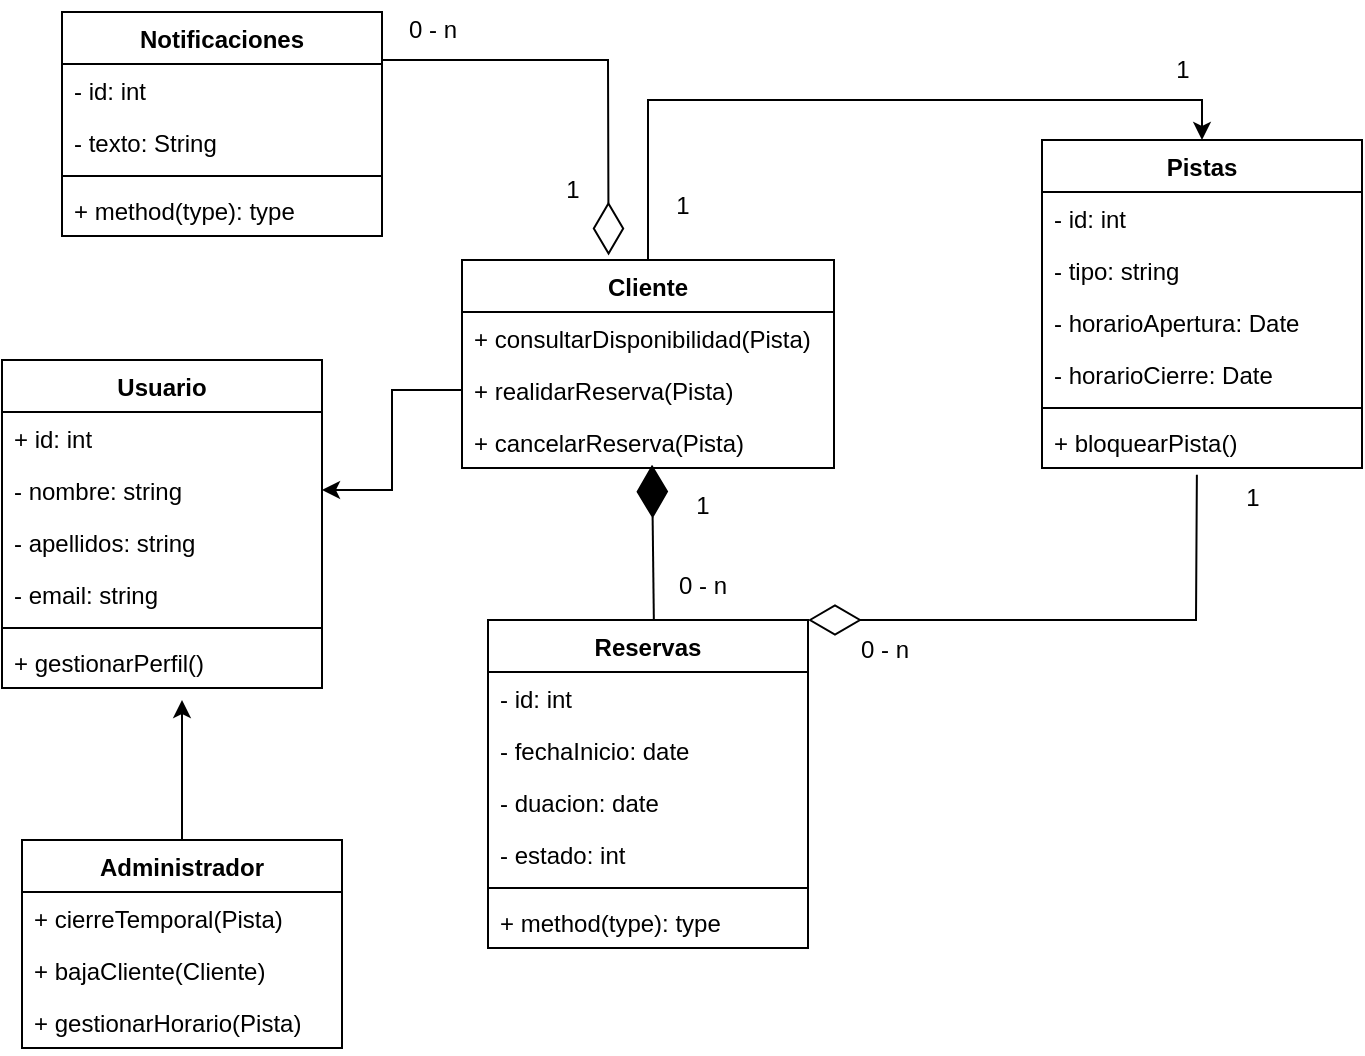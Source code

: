 <mxfile version="26.2.13">
  <diagram name="Página-1" id="p-rH8twe-OlvULmyA1bX">
    <mxGraphModel grid="1" page="1" gridSize="10" guides="1" tooltips="1" connect="1" arrows="1" fold="1" pageScale="1" pageWidth="827" pageHeight="1169" math="0" shadow="0">
      <root>
        <mxCell id="0" />
        <mxCell id="1" parent="0" />
        <mxCell id="lCCNAU_oOXx7qH9l5CWL-1" value="Usuario" style="swimlane;fontStyle=1;align=center;verticalAlign=top;childLayout=stackLayout;horizontal=1;startSize=26;horizontalStack=0;resizeParent=1;resizeParentMax=0;resizeLast=0;collapsible=1;marginBottom=0;whiteSpace=wrap;html=1;" vertex="1" parent="1">
          <mxGeometry x="30" y="150" width="160" height="164" as="geometry" />
        </mxCell>
        <mxCell id="lCCNAU_oOXx7qH9l5CWL-2" value="+ id: int&lt;div&gt;&lt;br&gt;&lt;/div&gt;" style="text;strokeColor=none;fillColor=none;align=left;verticalAlign=top;spacingLeft=4;spacingRight=4;overflow=hidden;rotatable=0;points=[[0,0.5],[1,0.5]];portConstraint=eastwest;whiteSpace=wrap;html=1;" vertex="1" parent="lCCNAU_oOXx7qH9l5CWL-1">
          <mxGeometry y="26" width="160" height="26" as="geometry" />
        </mxCell>
        <mxCell id="lCCNAU_oOXx7qH9l5CWL-7" value="- nombre: string" style="text;strokeColor=none;fillColor=none;align=left;verticalAlign=top;spacingLeft=4;spacingRight=4;overflow=hidden;rotatable=0;points=[[0,0.5],[1,0.5]];portConstraint=eastwest;whiteSpace=wrap;html=1;" vertex="1" parent="lCCNAU_oOXx7qH9l5CWL-1">
          <mxGeometry y="52" width="160" height="26" as="geometry" />
        </mxCell>
        <mxCell id="lCCNAU_oOXx7qH9l5CWL-6" value="- apellidos: string" style="text;strokeColor=none;fillColor=none;align=left;verticalAlign=top;spacingLeft=4;spacingRight=4;overflow=hidden;rotatable=0;points=[[0,0.5],[1,0.5]];portConstraint=eastwest;whiteSpace=wrap;html=1;" vertex="1" parent="lCCNAU_oOXx7qH9l5CWL-1">
          <mxGeometry y="78" width="160" height="26" as="geometry" />
        </mxCell>
        <mxCell id="lCCNAU_oOXx7qH9l5CWL-9" value="- email: string" style="text;strokeColor=none;fillColor=none;align=left;verticalAlign=top;spacingLeft=4;spacingRight=4;overflow=hidden;rotatable=0;points=[[0,0.5],[1,0.5]];portConstraint=eastwest;whiteSpace=wrap;html=1;" vertex="1" parent="lCCNAU_oOXx7qH9l5CWL-1">
          <mxGeometry y="104" width="160" height="26" as="geometry" />
        </mxCell>
        <mxCell id="lCCNAU_oOXx7qH9l5CWL-3" value="" style="line;strokeWidth=1;fillColor=none;align=left;verticalAlign=middle;spacingTop=-1;spacingLeft=3;spacingRight=3;rotatable=0;labelPosition=right;points=[];portConstraint=eastwest;strokeColor=inherit;" vertex="1" parent="lCCNAU_oOXx7qH9l5CWL-1">
          <mxGeometry y="130" width="160" height="8" as="geometry" />
        </mxCell>
        <mxCell id="lCCNAU_oOXx7qH9l5CWL-4" value="+ gestionarPerfil()" style="text;strokeColor=none;fillColor=none;align=left;verticalAlign=top;spacingLeft=4;spacingRight=4;overflow=hidden;rotatable=0;points=[[0,0.5],[1,0.5]];portConstraint=eastwest;whiteSpace=wrap;html=1;" vertex="1" parent="lCCNAU_oOXx7qH9l5CWL-1">
          <mxGeometry y="138" width="160" height="26" as="geometry" />
        </mxCell>
        <mxCell id="lCCNAU_oOXx7qH9l5CWL-51" value="" style="edgeStyle=orthogonalEdgeStyle;rounded=0;orthogonalLoop=1;jettySize=auto;html=1;" edge="1" parent="1" source="lCCNAU_oOXx7qH9l5CWL-10">
          <mxGeometry relative="1" as="geometry">
            <mxPoint x="120" y="320" as="targetPoint" />
          </mxGeometry>
        </mxCell>
        <mxCell id="lCCNAU_oOXx7qH9l5CWL-10" value="Administrador" style="swimlane;fontStyle=1;align=center;verticalAlign=top;childLayout=stackLayout;horizontal=1;startSize=26;horizontalStack=0;resizeParent=1;resizeParentMax=0;resizeLast=0;collapsible=1;marginBottom=0;whiteSpace=wrap;html=1;" vertex="1" parent="1">
          <mxGeometry x="40" y="390" width="160" height="104" as="geometry" />
        </mxCell>
        <mxCell id="lCCNAU_oOXx7qH9l5CWL-13" value="+ cierreTemporal(Pista)" style="text;strokeColor=none;fillColor=none;align=left;verticalAlign=top;spacingLeft=4;spacingRight=4;overflow=hidden;rotatable=0;points=[[0,0.5],[1,0.5]];portConstraint=eastwest;whiteSpace=wrap;html=1;" vertex="1" parent="lCCNAU_oOXx7qH9l5CWL-10">
          <mxGeometry y="26" width="160" height="26" as="geometry" />
        </mxCell>
        <mxCell id="lCCNAU_oOXx7qH9l5CWL-21" value="+ bajaCliente(Cliente)" style="text;strokeColor=none;fillColor=none;align=left;verticalAlign=top;spacingLeft=4;spacingRight=4;overflow=hidden;rotatable=0;points=[[0,0.5],[1,0.5]];portConstraint=eastwest;whiteSpace=wrap;html=1;" vertex="1" parent="lCCNAU_oOXx7qH9l5CWL-10">
          <mxGeometry y="52" width="160" height="26" as="geometry" />
        </mxCell>
        <mxCell id="lCCNAU_oOXx7qH9l5CWL-20" value="+ gestionarHorario(Pista)" style="text;strokeColor=none;fillColor=none;align=left;verticalAlign=top;spacingLeft=4;spacingRight=4;overflow=hidden;rotatable=0;points=[[0,0.5],[1,0.5]];portConstraint=eastwest;whiteSpace=wrap;html=1;" vertex="1" parent="lCCNAU_oOXx7qH9l5CWL-10">
          <mxGeometry y="78" width="160" height="26" as="geometry" />
        </mxCell>
        <mxCell id="lCCNAU_oOXx7qH9l5CWL-52" style="edgeStyle=orthogonalEdgeStyle;rounded=0;orthogonalLoop=1;jettySize=auto;html=1;exitX=0.5;exitY=0;exitDx=0;exitDy=0;entryX=0.5;entryY=0;entryDx=0;entryDy=0;" edge="1" parent="1" source="lCCNAU_oOXx7qH9l5CWL-14" target="lCCNAU_oOXx7qH9l5CWL-26">
          <mxGeometry relative="1" as="geometry" />
        </mxCell>
        <mxCell id="lCCNAU_oOXx7qH9l5CWL-14" value="Cliente" style="swimlane;fontStyle=1;align=center;verticalAlign=top;childLayout=stackLayout;horizontal=1;startSize=26;horizontalStack=0;resizeParent=1;resizeParentMax=0;resizeLast=0;collapsible=1;marginBottom=0;whiteSpace=wrap;html=1;" vertex="1" parent="1">
          <mxGeometry x="260" y="100" width="186" height="104" as="geometry" />
        </mxCell>
        <mxCell id="lCCNAU_oOXx7qH9l5CWL-17" value="+ consultarDisponibilidad(Pista)" style="text;strokeColor=none;fillColor=none;align=left;verticalAlign=top;spacingLeft=4;spacingRight=4;overflow=hidden;rotatable=0;points=[[0,0.5],[1,0.5]];portConstraint=eastwest;whiteSpace=wrap;html=1;" vertex="1" parent="lCCNAU_oOXx7qH9l5CWL-14">
          <mxGeometry y="26" width="186" height="26" as="geometry" />
        </mxCell>
        <mxCell id="lCCNAU_oOXx7qH9l5CWL-19" value="+ realidarReserva(Pista)" style="text;strokeColor=none;fillColor=none;align=left;verticalAlign=top;spacingLeft=4;spacingRight=4;overflow=hidden;rotatable=0;points=[[0,0.5],[1,0.5]];portConstraint=eastwest;whiteSpace=wrap;html=1;" vertex="1" parent="lCCNAU_oOXx7qH9l5CWL-14">
          <mxGeometry y="52" width="186" height="26" as="geometry" />
        </mxCell>
        <mxCell id="lCCNAU_oOXx7qH9l5CWL-18" value="+ cancelarReserva(Pista)" style="text;strokeColor=none;fillColor=none;align=left;verticalAlign=top;spacingLeft=4;spacingRight=4;overflow=hidden;rotatable=0;points=[[0,0.5],[1,0.5]];portConstraint=eastwest;whiteSpace=wrap;html=1;" vertex="1" parent="lCCNAU_oOXx7qH9l5CWL-14">
          <mxGeometry y="78" width="186" height="26" as="geometry" />
        </mxCell>
        <mxCell id="lCCNAU_oOXx7qH9l5CWL-26" value="Pistas" style="swimlane;fontStyle=1;align=center;verticalAlign=top;childLayout=stackLayout;horizontal=1;startSize=26;horizontalStack=0;resizeParent=1;resizeParentMax=0;resizeLast=0;collapsible=1;marginBottom=0;whiteSpace=wrap;html=1;" vertex="1" parent="1">
          <mxGeometry x="550" y="40" width="160" height="164" as="geometry" />
        </mxCell>
        <mxCell id="lCCNAU_oOXx7qH9l5CWL-33" value="- id: int" style="text;strokeColor=none;fillColor=none;align=left;verticalAlign=top;spacingLeft=4;spacingRight=4;overflow=hidden;rotatable=0;points=[[0,0.5],[1,0.5]];portConstraint=eastwest;whiteSpace=wrap;html=1;" vertex="1" parent="lCCNAU_oOXx7qH9l5CWL-26">
          <mxGeometry y="26" width="160" height="26" as="geometry" />
        </mxCell>
        <mxCell id="lCCNAU_oOXx7qH9l5CWL-27" value="- tipo: string" style="text;strokeColor=none;fillColor=none;align=left;verticalAlign=top;spacingLeft=4;spacingRight=4;overflow=hidden;rotatable=0;points=[[0,0.5],[1,0.5]];portConstraint=eastwest;whiteSpace=wrap;html=1;" vertex="1" parent="lCCNAU_oOXx7qH9l5CWL-26">
          <mxGeometry y="52" width="160" height="26" as="geometry" />
        </mxCell>
        <mxCell id="lCCNAU_oOXx7qH9l5CWL-31" value="- horarioApertura: Date" style="text;strokeColor=none;fillColor=none;align=left;verticalAlign=top;spacingLeft=4;spacingRight=4;overflow=hidden;rotatable=0;points=[[0,0.5],[1,0.5]];portConstraint=eastwest;whiteSpace=wrap;html=1;" vertex="1" parent="lCCNAU_oOXx7qH9l5CWL-26">
          <mxGeometry y="78" width="160" height="26" as="geometry" />
        </mxCell>
        <mxCell id="lCCNAU_oOXx7qH9l5CWL-30" value="- horarioCierre: Date" style="text;strokeColor=none;fillColor=none;align=left;verticalAlign=top;spacingLeft=4;spacingRight=4;overflow=hidden;rotatable=0;points=[[0,0.5],[1,0.5]];portConstraint=eastwest;whiteSpace=wrap;html=1;" vertex="1" parent="lCCNAU_oOXx7qH9l5CWL-26">
          <mxGeometry y="104" width="160" height="26" as="geometry" />
        </mxCell>
        <mxCell id="lCCNAU_oOXx7qH9l5CWL-28" value="" style="line;strokeWidth=1;fillColor=none;align=left;verticalAlign=middle;spacingTop=-1;spacingLeft=3;spacingRight=3;rotatable=0;labelPosition=right;points=[];portConstraint=eastwest;strokeColor=inherit;" vertex="1" parent="lCCNAU_oOXx7qH9l5CWL-26">
          <mxGeometry y="130" width="160" height="8" as="geometry" />
        </mxCell>
        <mxCell id="lCCNAU_oOXx7qH9l5CWL-29" value="+ bloquearPista()" style="text;strokeColor=none;fillColor=none;align=left;verticalAlign=top;spacingLeft=4;spacingRight=4;overflow=hidden;rotatable=0;points=[[0,0.5],[1,0.5]];portConstraint=eastwest;whiteSpace=wrap;html=1;" vertex="1" parent="lCCNAU_oOXx7qH9l5CWL-26">
          <mxGeometry y="138" width="160" height="26" as="geometry" />
        </mxCell>
        <mxCell id="lCCNAU_oOXx7qH9l5CWL-34" value="Reservas" style="swimlane;fontStyle=1;align=center;verticalAlign=top;childLayout=stackLayout;horizontal=1;startSize=26;horizontalStack=0;resizeParent=1;resizeParentMax=0;resizeLast=0;collapsible=1;marginBottom=0;whiteSpace=wrap;html=1;" vertex="1" parent="1">
          <mxGeometry x="273" y="280" width="160" height="164" as="geometry" />
        </mxCell>
        <mxCell id="lCCNAU_oOXx7qH9l5CWL-41" value="- id: int" style="text;strokeColor=none;fillColor=none;align=left;verticalAlign=top;spacingLeft=4;spacingRight=4;overflow=hidden;rotatable=0;points=[[0,0.5],[1,0.5]];portConstraint=eastwest;whiteSpace=wrap;html=1;" vertex="1" parent="lCCNAU_oOXx7qH9l5CWL-34">
          <mxGeometry y="26" width="160" height="26" as="geometry" />
        </mxCell>
        <mxCell id="lCCNAU_oOXx7qH9l5CWL-35" value="- fechaInicio: date" style="text;strokeColor=none;fillColor=none;align=left;verticalAlign=top;spacingLeft=4;spacingRight=4;overflow=hidden;rotatable=0;points=[[0,0.5],[1,0.5]];portConstraint=eastwest;whiteSpace=wrap;html=1;" vertex="1" parent="lCCNAU_oOXx7qH9l5CWL-34">
          <mxGeometry y="52" width="160" height="26" as="geometry" />
        </mxCell>
        <mxCell id="lCCNAU_oOXx7qH9l5CWL-38" value="- duacion: date" style="text;strokeColor=none;fillColor=none;align=left;verticalAlign=top;spacingLeft=4;spacingRight=4;overflow=hidden;rotatable=0;points=[[0,0.5],[1,0.5]];portConstraint=eastwest;whiteSpace=wrap;html=1;" vertex="1" parent="lCCNAU_oOXx7qH9l5CWL-34">
          <mxGeometry y="78" width="160" height="26" as="geometry" />
        </mxCell>
        <mxCell id="lCCNAU_oOXx7qH9l5CWL-40" value="- estado: int" style="text;strokeColor=none;fillColor=none;align=left;verticalAlign=top;spacingLeft=4;spacingRight=4;overflow=hidden;rotatable=0;points=[[0,0.5],[1,0.5]];portConstraint=eastwest;whiteSpace=wrap;html=1;" vertex="1" parent="lCCNAU_oOXx7qH9l5CWL-34">
          <mxGeometry y="104" width="160" height="26" as="geometry" />
        </mxCell>
        <mxCell id="lCCNAU_oOXx7qH9l5CWL-36" value="" style="line;strokeWidth=1;fillColor=none;align=left;verticalAlign=middle;spacingTop=-1;spacingLeft=3;spacingRight=3;rotatable=0;labelPosition=right;points=[];portConstraint=eastwest;strokeColor=inherit;" vertex="1" parent="lCCNAU_oOXx7qH9l5CWL-34">
          <mxGeometry y="130" width="160" height="8" as="geometry" />
        </mxCell>
        <mxCell id="lCCNAU_oOXx7qH9l5CWL-37" value="+ method(type): type" style="text;strokeColor=none;fillColor=none;align=left;verticalAlign=top;spacingLeft=4;spacingRight=4;overflow=hidden;rotatable=0;points=[[0,0.5],[1,0.5]];portConstraint=eastwest;whiteSpace=wrap;html=1;" vertex="1" parent="lCCNAU_oOXx7qH9l5CWL-34">
          <mxGeometry y="138" width="160" height="26" as="geometry" />
        </mxCell>
        <mxCell id="lCCNAU_oOXx7qH9l5CWL-43" value="Notificaciones" style="swimlane;fontStyle=1;align=center;verticalAlign=top;childLayout=stackLayout;horizontal=1;startSize=26;horizontalStack=0;resizeParent=1;resizeParentMax=0;resizeLast=0;collapsible=1;marginBottom=0;whiteSpace=wrap;html=1;" vertex="1" parent="1">
          <mxGeometry x="60" y="-24" width="160" height="112" as="geometry" />
        </mxCell>
        <mxCell id="lCCNAU_oOXx7qH9l5CWL-44" value="- id: int&amp;nbsp;" style="text;strokeColor=none;fillColor=none;align=left;verticalAlign=top;spacingLeft=4;spacingRight=4;overflow=hidden;rotatable=0;points=[[0,0.5],[1,0.5]];portConstraint=eastwest;whiteSpace=wrap;html=1;" vertex="1" parent="lCCNAU_oOXx7qH9l5CWL-43">
          <mxGeometry y="26" width="160" height="26" as="geometry" />
        </mxCell>
        <mxCell id="lCCNAU_oOXx7qH9l5CWL-48" value="- texto: String" style="text;strokeColor=none;fillColor=none;align=left;verticalAlign=top;spacingLeft=4;spacingRight=4;overflow=hidden;rotatable=0;points=[[0,0.5],[1,0.5]];portConstraint=eastwest;whiteSpace=wrap;html=1;" vertex="1" parent="lCCNAU_oOXx7qH9l5CWL-43">
          <mxGeometry y="52" width="160" height="26" as="geometry" />
        </mxCell>
        <mxCell id="lCCNAU_oOXx7qH9l5CWL-45" value="" style="line;strokeWidth=1;fillColor=none;align=left;verticalAlign=middle;spacingTop=-1;spacingLeft=3;spacingRight=3;rotatable=0;labelPosition=right;points=[];portConstraint=eastwest;strokeColor=inherit;" vertex="1" parent="lCCNAU_oOXx7qH9l5CWL-43">
          <mxGeometry y="78" width="160" height="8" as="geometry" />
        </mxCell>
        <mxCell id="lCCNAU_oOXx7qH9l5CWL-46" value="+ method(type): type" style="text;strokeColor=none;fillColor=none;align=left;verticalAlign=top;spacingLeft=4;spacingRight=4;overflow=hidden;rotatable=0;points=[[0,0.5],[1,0.5]];portConstraint=eastwest;whiteSpace=wrap;html=1;" vertex="1" parent="lCCNAU_oOXx7qH9l5CWL-43">
          <mxGeometry y="86" width="160" height="26" as="geometry" />
        </mxCell>
        <mxCell id="lCCNAU_oOXx7qH9l5CWL-50" style="edgeStyle=orthogonalEdgeStyle;rounded=0;orthogonalLoop=1;jettySize=auto;html=1;exitX=0;exitY=0.5;exitDx=0;exitDy=0;entryX=1;entryY=0.5;entryDx=0;entryDy=0;" edge="1" parent="1" source="lCCNAU_oOXx7qH9l5CWL-19" target="lCCNAU_oOXx7qH9l5CWL-7">
          <mxGeometry relative="1" as="geometry" />
        </mxCell>
        <mxCell id="lCCNAU_oOXx7qH9l5CWL-53" value="1" style="text;html=1;align=center;verticalAlign=middle;resizable=0;points=[];autosize=1;strokeColor=none;fillColor=none;" vertex="1" parent="1">
          <mxGeometry x="355" y="58" width="30" height="30" as="geometry" />
        </mxCell>
        <mxCell id="lCCNAU_oOXx7qH9l5CWL-54" value="1" style="text;html=1;align=center;verticalAlign=middle;resizable=0;points=[];autosize=1;strokeColor=none;fillColor=none;" vertex="1" parent="1">
          <mxGeometry x="605" y="-10" width="30" height="30" as="geometry" />
        </mxCell>
        <mxCell id="lCCNAU_oOXx7qH9l5CWL-56" value="" style="endArrow=diamondThin;endFill=0;endSize=24;html=1;rounded=0;entryX=0.394;entryY=-0.022;entryDx=0;entryDy=0;entryPerimeter=0;" edge="1" parent="1" target="lCCNAU_oOXx7qH9l5CWL-14">
          <mxGeometry width="160" relative="1" as="geometry">
            <mxPoint x="220" as="sourcePoint" />
            <mxPoint x="380" as="targetPoint" />
            <Array as="points">
              <mxPoint x="333" />
            </Array>
          </mxGeometry>
        </mxCell>
        <mxCell id="lCCNAU_oOXx7qH9l5CWL-57" value="" style="endArrow=diamondThin;endFill=1;endSize=24;html=1;rounded=0;exitX=0.5;exitY=0;exitDx=0;exitDy=0;entryX=0.495;entryY=0.936;entryDx=0;entryDy=0;entryPerimeter=0;" edge="1" parent="1">
          <mxGeometry width="160" relative="1" as="geometry">
            <mxPoint x="355.93" y="280" as="sourcePoint" />
            <mxPoint x="355.0" y="202.336" as="targetPoint" />
          </mxGeometry>
        </mxCell>
        <mxCell id="AfYt02v0d1F5T16-JP9L-1" value="0 - n" style="text;html=1;align=center;verticalAlign=middle;resizable=0;points=[];autosize=1;strokeColor=none;fillColor=none;" vertex="1" parent="1">
          <mxGeometry x="355" y="248" width="50" height="30" as="geometry" />
        </mxCell>
        <mxCell id="AfYt02v0d1F5T16-JP9L-2" value="1" style="text;html=1;align=center;verticalAlign=middle;resizable=0;points=[];autosize=1;strokeColor=none;fillColor=none;" vertex="1" parent="1">
          <mxGeometry x="365" y="208" width="30" height="30" as="geometry" />
        </mxCell>
        <mxCell id="AfYt02v0d1F5T16-JP9L-3" value="0 - n" style="text;html=1;align=center;verticalAlign=middle;resizable=0;points=[];autosize=1;strokeColor=none;fillColor=none;" vertex="1" parent="1">
          <mxGeometry x="220" y="-30" width="50" height="30" as="geometry" />
        </mxCell>
        <mxCell id="AfYt02v0d1F5T16-JP9L-4" value="1" style="text;html=1;align=center;verticalAlign=middle;resizable=0;points=[];autosize=1;strokeColor=none;fillColor=none;" vertex="1" parent="1">
          <mxGeometry x="300" y="50" width="30" height="30" as="geometry" />
        </mxCell>
        <mxCell id="AfYt02v0d1F5T16-JP9L-7" value="0 - n" style="text;html=1;align=center;verticalAlign=middle;resizable=0;points=[];autosize=1;strokeColor=none;fillColor=none;" vertex="1" parent="1">
          <mxGeometry x="446" y="280" width="50" height="30" as="geometry" />
        </mxCell>
        <mxCell id="AfYt02v0d1F5T16-JP9L-8" value="1" style="text;html=1;align=center;verticalAlign=middle;resizable=0;points=[];autosize=1;strokeColor=none;fillColor=none;" vertex="1" parent="1">
          <mxGeometry x="640" y="204" width="30" height="30" as="geometry" />
        </mxCell>
        <mxCell id="AfYt02v0d1F5T16-JP9L-9" value="" style="endArrow=diamondThin;endFill=0;endSize=24;html=1;rounded=0;exitX=0.484;exitY=1.131;exitDx=0;exitDy=0;exitPerimeter=0;entryX=1;entryY=0;entryDx=0;entryDy=0;" edge="1" parent="1" source="lCCNAU_oOXx7qH9l5CWL-29" target="lCCNAU_oOXx7qH9l5CWL-34">
          <mxGeometry width="160" relative="1" as="geometry">
            <mxPoint x="600" y="240" as="sourcePoint" />
            <mxPoint x="760" y="240" as="targetPoint" />
            <Array as="points">
              <mxPoint x="627" y="280" />
            </Array>
          </mxGeometry>
        </mxCell>
      </root>
    </mxGraphModel>
  </diagram>
</mxfile>
